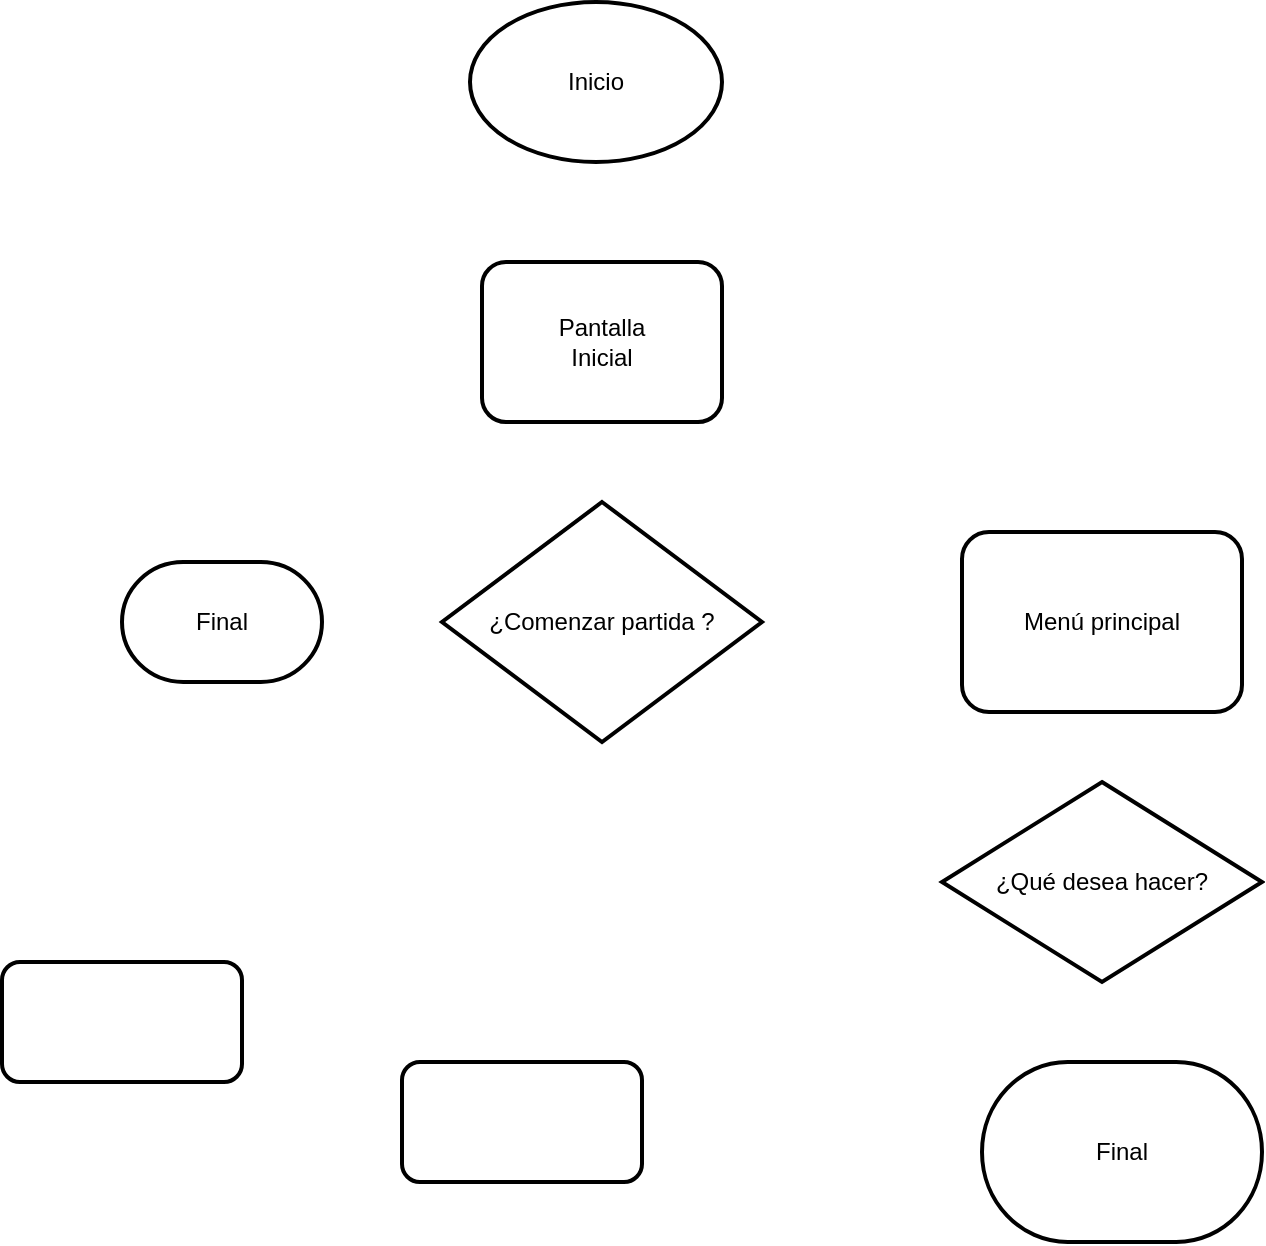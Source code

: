 <mxfile version="17.4.0"><diagram id="C8MDc_1IlKQwbJUPnNGc" name="Page-1"><mxGraphModel dx="1038" dy="564" grid="1" gridSize="10" guides="1" tooltips="1" connect="1" arrows="1" fold="1" page="1" pageScale="1" pageWidth="827" pageHeight="1169" math="0" shadow="0"><root><mxCell id="0"/><mxCell id="1" parent="0"/><mxCell id="uDcS3Kji3tdkK0fXH-JT-2" value="&lt;div&gt;Pantalla &lt;br&gt;&lt;/div&gt;&lt;div&gt;Inicial &lt;br&gt;&lt;/div&gt;" style="rounded=1;whiteSpace=wrap;html=1;strokeWidth=2;" vertex="1" parent="1"><mxGeometry x="360" y="160" width="120" height="80" as="geometry"/></mxCell><mxCell id="uDcS3Kji3tdkK0fXH-JT-3" value="Inicio " style="ellipse;whiteSpace=wrap;html=1;strokeWidth=2;" vertex="1" parent="1"><mxGeometry x="354" y="30" width="126" height="80" as="geometry"/></mxCell><mxCell id="uDcS3Kji3tdkK0fXH-JT-7" value="¿Comenzar partida ?" style="rhombus;whiteSpace=wrap;html=1;strokeWidth=2;" vertex="1" parent="1"><mxGeometry x="340" y="280" width="160" height="120" as="geometry"/></mxCell><mxCell id="uDcS3Kji3tdkK0fXH-JT-9" value="Final " style="strokeWidth=2;html=1;shape=mxgraph.flowchart.terminator;whiteSpace=wrap;" vertex="1" parent="1"><mxGeometry x="180" y="310" width="100" height="60" as="geometry"/></mxCell><mxCell id="uDcS3Kji3tdkK0fXH-JT-10" value="Menú principal " style="rounded=1;whiteSpace=wrap;html=1;strokeWidth=2;" vertex="1" parent="1"><mxGeometry x="600" y="295" width="140" height="90" as="geometry"/></mxCell><mxCell id="uDcS3Kji3tdkK0fXH-JT-11" value="¿Qué desea hacer?" style="rhombus;whiteSpace=wrap;html=1;strokeWidth=2;" vertex="1" parent="1"><mxGeometry x="590" y="420" width="160" height="100" as="geometry"/></mxCell><mxCell id="uDcS3Kji3tdkK0fXH-JT-12" value="" style="rounded=1;whiteSpace=wrap;html=1;strokeWidth=2;" vertex="1" parent="1"><mxGeometry x="120" y="510" width="120" height="60" as="geometry"/></mxCell><mxCell id="uDcS3Kji3tdkK0fXH-JT-13" value="" style="rounded=1;whiteSpace=wrap;html=1;strokeWidth=2;" vertex="1" parent="1"><mxGeometry x="320" y="560" width="120" height="60" as="geometry"/></mxCell><mxCell id="uDcS3Kji3tdkK0fXH-JT-16" value="Final " style="strokeWidth=2;html=1;shape=mxgraph.flowchart.terminator;whiteSpace=wrap;" vertex="1" parent="1"><mxGeometry x="610" y="560" width="140" height="90" as="geometry"/></mxCell></root></mxGraphModel></diagram></mxfile>